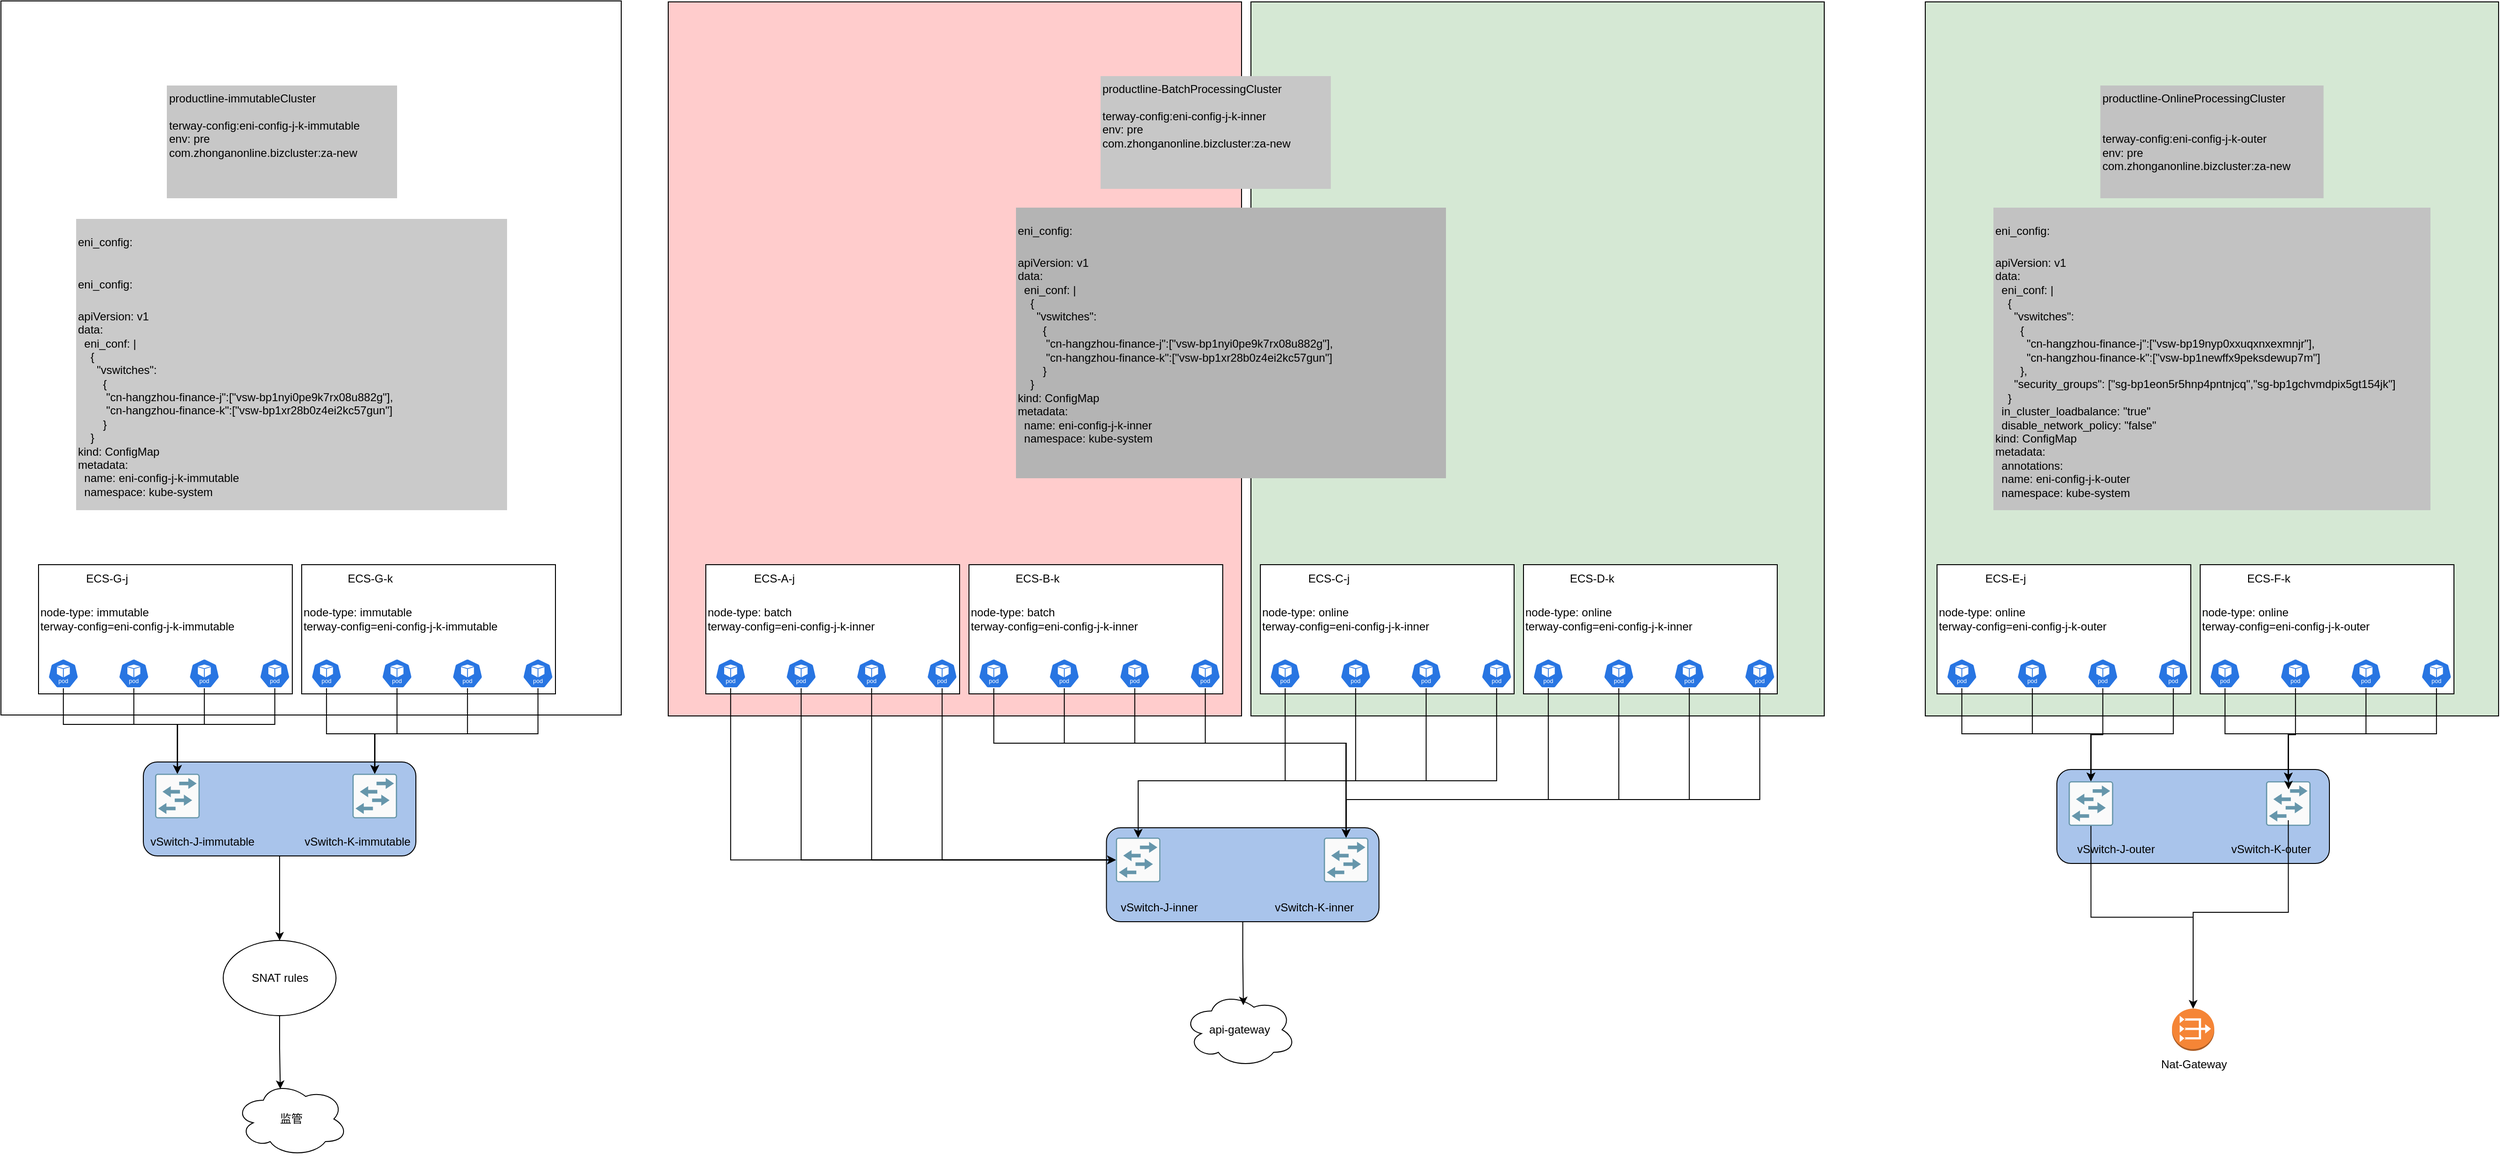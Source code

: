 <mxfile version="26.0.2">
  <diagram name="第 1 页" id="kJxC6Npdhp8nCNM10vmH">
    <mxGraphModel dx="4074" dy="2542" grid="1" gridSize="10" guides="1" tooltips="1" connect="1" arrows="1" fold="1" page="1" pageScale="1" pageWidth="827" pageHeight="1169" math="0" shadow="0">
      <root>
        <mxCell id="0" />
        <mxCell id="1" parent="0" />
        <mxCell id="-Lj7xmVzGtkv0svPta-1-134" value="" style="rounded=0;whiteSpace=wrap;html=1;" vertex="1" parent="1">
          <mxGeometry x="-780" y="-470" width="660" height="760" as="geometry" />
        </mxCell>
        <mxCell id="-Lj7xmVzGtkv0svPta-1-99" value="" style="rounded=0;whiteSpace=wrap;html=1;fillColor=#D5E8D4;" vertex="1" parent="1">
          <mxGeometry x="1267.5" y="-469" width="610" height="760" as="geometry" />
        </mxCell>
        <mxCell id="-Lj7xmVzGtkv0svPta-1-98" value="" style="rounded=0;whiteSpace=wrap;html=1;fillColor=#D5E8D4;" vertex="1" parent="1">
          <mxGeometry x="550" y="-469" width="610" height="760" as="geometry" />
        </mxCell>
        <mxCell id="-Lj7xmVzGtkv0svPta-1-97" value="" style="rounded=0;whiteSpace=wrap;html=1;fillColor=#FFCCCC;" vertex="1" parent="1">
          <mxGeometry x="-70" y="-469" width="610" height="760" as="geometry" />
        </mxCell>
        <mxCell id="A1YGVAfJYUu_LtT2yqfL-10" value="&lt;h1 style=&quot;margin-top: 0px;&quot;&gt;&lt;span style=&quot;font-size: 12px; font-weight: 400;&quot;&gt;eni_config:&lt;/span&gt;&lt;/h1&gt;&lt;div&gt;&lt;h1 style=&quot;margin-top: 0px;&quot;&gt;&lt;span style=&quot;font-size: 12px; font-weight: 400;&quot;&gt;eni_config:&lt;/span&gt;&lt;/h1&gt;&lt;div&gt;&lt;div&gt;apiVersion: v1&lt;/div&gt;&lt;div&gt;data:&lt;/div&gt;&lt;div&gt;&amp;nbsp; eni_conf: |&lt;/div&gt;&lt;div&gt;&amp;nbsp; &amp;nbsp; {&lt;/div&gt;&lt;div&gt;&amp;nbsp; &amp;nbsp; &amp;nbsp; &quot;vswitches&quot;:&lt;/div&gt;&lt;div&gt;&amp;nbsp; &amp;nbsp; &amp;nbsp; &amp;nbsp; {&lt;/div&gt;&lt;div&gt;&amp;nbsp; &amp;nbsp; &amp;nbsp; &amp;nbsp; &amp;nbsp;&quot;cn-hangzhou-finance-j&quot;:[&quot;vsw-bp1nyi0pe9k7rx08u882g&quot;],&lt;/div&gt;&lt;div&gt;&amp;nbsp; &amp;nbsp; &amp;nbsp; &amp;nbsp; &amp;nbsp;&quot;cn-hangzhou-finance-k&quot;:[&quot;vsw-bp1xr28b0z4ei2kc57gun&quot;]&lt;/div&gt;&lt;div&gt;&amp;nbsp; &amp;nbsp; &amp;nbsp; &amp;nbsp; }&lt;/div&gt;&lt;div&gt;&amp;nbsp; &amp;nbsp; }&lt;/div&gt;&lt;div&gt;kind: ConfigMap&lt;/div&gt;&lt;div&gt;metadata:&lt;/div&gt;&lt;div&gt;&amp;nbsp; name: eni-config-j-k-&lt;span style=&quot;text-align: center; background-color: transparent; color: light-dark(rgb(0, 0, 0), rgb(255, 255, 255));&quot;&gt;immutable&lt;/span&gt;&lt;/div&gt;&lt;div&gt;&amp;nbsp; namespace: kube-system&lt;/div&gt;&lt;/div&gt;&lt;div&gt;&lt;br&gt;&lt;/div&gt;&lt;/div&gt;" style="text;html=1;whiteSpace=wrap;overflow=hidden;rounded=0;fillColor=#CACACA;" parent="1" vertex="1">
          <mxGeometry x="-700" y="-238" width="458.5" height="310" as="geometry" />
        </mxCell>
        <mxCell id="A1YGVAfJYUu_LtT2yqfL-11" value="&lt;h1 style=&quot;margin-top: 0px;&quot;&gt;&lt;span style=&quot;font-size: 12px; font-weight: 400;&quot;&gt;eni_config:&lt;/span&gt;&lt;/h1&gt;&lt;div&gt;&lt;div&gt;apiVersion: v1&lt;/div&gt;&lt;div&gt;data:&lt;/div&gt;&lt;div&gt;&amp;nbsp; eni_conf: |&lt;/div&gt;&lt;div&gt;&amp;nbsp; &amp;nbsp; {&lt;/div&gt;&lt;div&gt;&amp;nbsp; &amp;nbsp; &amp;nbsp; &quot;vswitches&quot;:&lt;/div&gt;&lt;div&gt;&amp;nbsp; &amp;nbsp; &amp;nbsp; &amp;nbsp; {&lt;/div&gt;&lt;div&gt;&amp;nbsp; &amp;nbsp; &amp;nbsp; &amp;nbsp; &amp;nbsp; &quot;cn-hangzhou-finance-j&quot;:[&quot;vsw-bp19nyp0xxuqxnxexmnjr&quot;],&lt;/div&gt;&lt;div&gt;&amp;nbsp; &amp;nbsp; &amp;nbsp; &amp;nbsp; &amp;nbsp; &quot;cn-hangzhou-finance-k&quot;:[&quot;vsw-bp1newffx9peksdewup7m&quot;]&lt;/div&gt;&lt;div&gt;&amp;nbsp; &amp;nbsp; &amp;nbsp; &amp;nbsp; },&lt;/div&gt;&lt;div&gt;&amp;nbsp; &amp;nbsp; &amp;nbsp; &quot;security_groups&quot;: [&quot;sg-bp1eon5r5hnp4pntnjcq&quot;,&quot;sg-bp1gchvmdpix5gt154jk&quot;]&lt;/div&gt;&lt;div&gt;&amp;nbsp; &amp;nbsp; }&lt;/div&gt;&lt;div&gt;&amp;nbsp; in_cluster_loadbalance: &quot;true&quot;&lt;/div&gt;&lt;div&gt;&amp;nbsp; disable_network_policy: &quot;false&quot;&lt;/div&gt;&lt;div&gt;kind: ConfigMap&lt;/div&gt;&lt;div&gt;metadata:&lt;/div&gt;&lt;div&gt;&amp;nbsp; annotations:&lt;/div&gt;&lt;div&gt;&amp;nbsp; name: eni-config-j-k-outer&lt;/div&gt;&lt;div&gt;&amp;nbsp; namespace: kube-system&lt;/div&gt;&lt;/div&gt;&lt;div&gt;&lt;br&gt;&lt;/div&gt;" style="text;html=1;whiteSpace=wrap;overflow=hidden;rounded=0;fillColor=#C2C2C2;" parent="1" vertex="1">
          <mxGeometry x="1340" y="-250" width="465" height="322" as="geometry" />
        </mxCell>
        <mxCell id="A1YGVAfJYUu_LtT2yqfL-12" value="Nat-Gateway&lt;div&gt;&lt;br&gt;&lt;/div&gt;" style="outlineConnect=0;dashed=0;verticalLabelPosition=bottom;verticalAlign=top;align=center;html=1;shape=mxgraph.aws3.vpc_nat_gateway;fillColor=#F58536;gradientColor=none;" parent="1" vertex="1">
          <mxGeometry x="1530" y="602.5" width="45" height="45" as="geometry" />
        </mxCell>
        <mxCell id="A1YGVAfJYUu_LtT2yqfL-58" value="监管" style="ellipse;shape=cloud;whiteSpace=wrap;html=1;" parent="1" vertex="1">
          <mxGeometry x="-530.75" y="680" width="120" height="80" as="geometry" />
        </mxCell>
        <mxCell id="A1YGVAfJYUu_LtT2yqfL-77" value="&lt;h1 style=&quot;margin-top: 0px;&quot;&gt;&lt;span style=&quot;font-size: 12px; font-weight: 400;&quot;&gt;eni_config:&lt;/span&gt;&lt;/h1&gt;&lt;div&gt;&lt;div&gt;apiVersion: v1&lt;/div&gt;&lt;div&gt;data:&lt;/div&gt;&lt;div&gt;&amp;nbsp; eni_conf: |&lt;/div&gt;&lt;div&gt;&amp;nbsp; &amp;nbsp; {&lt;/div&gt;&lt;div&gt;&amp;nbsp; &amp;nbsp; &amp;nbsp; &quot;vswitches&quot;:&lt;/div&gt;&lt;div&gt;&amp;nbsp; &amp;nbsp; &amp;nbsp; &amp;nbsp; {&lt;/div&gt;&lt;div&gt;&amp;nbsp; &amp;nbsp; &amp;nbsp; &amp;nbsp; &amp;nbsp;&quot;cn-hangzhou-finance-j&quot;:[&quot;vsw-bp1nyi0pe9k7rx08u882g&quot;],&lt;/div&gt;&lt;div&gt;&amp;nbsp; &amp;nbsp; &amp;nbsp; &amp;nbsp; &amp;nbsp;&quot;cn-hangzhou-finance-k&quot;:[&quot;vsw-bp1xr28b0z4ei2kc57gun&quot;]&lt;/div&gt;&lt;div&gt;&amp;nbsp; &amp;nbsp; &amp;nbsp; &amp;nbsp; }&lt;/div&gt;&lt;div&gt;&amp;nbsp; &amp;nbsp; }&lt;/div&gt;&lt;div&gt;kind: ConfigMap&lt;/div&gt;&lt;div&gt;metadata:&lt;/div&gt;&lt;div&gt;&amp;nbsp; name: eni-config-j-k-inner&lt;/div&gt;&lt;div&gt;&amp;nbsp; namespace: kube-system&lt;/div&gt;&lt;/div&gt;&lt;div&gt;&lt;br&gt;&lt;/div&gt;" style="text;html=1;whiteSpace=wrap;overflow=hidden;rounded=0;shadow=0;fillColor=#B4B4B4;" parent="1" vertex="1">
          <mxGeometry x="300" y="-250" width="457.5" height="288" as="geometry" />
        </mxCell>
        <mxCell id="A1YGVAfJYUu_LtT2yqfL-107" value="productline-BatchProcessingCluster&lt;div&gt;&lt;br&gt;&lt;/div&gt;&lt;div&gt;terway-config:eni-config-j-k-inner&lt;/div&gt;&lt;div&gt;env: pre&lt;/div&gt;&lt;div&gt;com.zhonganonline.bizcluster:za-new&lt;/div&gt;" style="text;html=1;whiteSpace=wrap;overflow=hidden;rounded=0;fillColor=#C7C7C7;" parent="1" vertex="1">
          <mxGeometry x="390" y="-390" width="245" height="120" as="geometry" />
        </mxCell>
        <mxCell id="A1YGVAfJYUu_LtT2yqfL-108" value="productline-OnlineProcessingCluster&lt;div&gt;&lt;br&gt;&lt;/div&gt;&lt;div&gt;&lt;br&gt;&lt;/div&gt;&lt;div&gt;&lt;div&gt;terway-config:eni-config-j-k-outer&lt;/div&gt;&lt;div&gt;env: pre&lt;/div&gt;&lt;div&gt;com.zhonganonline.bizcluster:za-new&lt;/div&gt;&lt;/div&gt;" style="text;html=1;whiteSpace=wrap;overflow=hidden;rounded=0;fillColor=#C2C2C2;" parent="1" vertex="1">
          <mxGeometry x="1453.75" y="-380" width="237.5" height="120" as="geometry" />
        </mxCell>
        <mxCell id="-Lj7xmVzGtkv0svPta-1-4" value="" style="group" vertex="1" connectable="0" parent="1">
          <mxGeometry x="-30" y="130" width="270" height="137.5" as="geometry" />
        </mxCell>
        <mxCell id="A1YGVAfJYUu_LtT2yqfL-1" value="" style="rounded=0;whiteSpace=wrap;html=1;" parent="-Lj7xmVzGtkv0svPta-1-4" vertex="1">
          <mxGeometry width="270" height="137.5" as="geometry" />
        </mxCell>
        <mxCell id="A1YGVAfJYUu_LtT2yqfL-13" value="" style="aspect=fixed;sketch=0;html=1;dashed=0;whitespace=wrap;verticalLabelPosition=bottom;verticalAlign=top;fillColor=#2875E2;strokeColor=#ffffff;points=[[0.005,0.63,0],[0.1,0.2,0],[0.9,0.2,0],[0.5,0,0],[0.995,0.63,0],[0.72,0.99,0],[0.5,1,0],[0.28,0.99,0]];shape=mxgraph.kubernetes.icon2;kubernetesLabel=1;prIcon=pod" parent="-Lj7xmVzGtkv0svPta-1-4" vertex="1">
          <mxGeometry x="10" y="100" width="32.81" height="31.5" as="geometry" />
        </mxCell>
        <mxCell id="A1YGVAfJYUu_LtT2yqfL-14" value="" style="aspect=fixed;sketch=0;html=1;dashed=0;whitespace=wrap;verticalLabelPosition=bottom;verticalAlign=top;fillColor=#2875E2;strokeColor=#ffffff;points=[[0.005,0.63,0],[0.1,0.2,0],[0.9,0.2,0],[0.5,0,0],[0.995,0.63,0],[0.72,0.99,0],[0.5,1,0],[0.28,0.99,0]];shape=mxgraph.kubernetes.icon2;kubernetesLabel=1;prIcon=pod" parent="-Lj7xmVzGtkv0svPta-1-4" vertex="1">
          <mxGeometry x="85" y="100" width="32.81" height="31.5" as="geometry" />
        </mxCell>
        <mxCell id="A1YGVAfJYUu_LtT2yqfL-15" value="" style="aspect=fixed;sketch=0;html=1;dashed=0;whitespace=wrap;verticalLabelPosition=bottom;verticalAlign=top;fillColor=#2875E2;strokeColor=#ffffff;points=[[0.005,0.63,0],[0.1,0.2,0],[0.9,0.2,0],[0.5,0,0],[0.995,0.63,0],[0.72,0.99,0],[0.5,1,0],[0.28,0.99,0]];shape=mxgraph.kubernetes.icon2;kubernetesLabel=1;prIcon=pod" parent="-Lj7xmVzGtkv0svPta-1-4" vertex="1">
          <mxGeometry x="235" y="100" width="32.81" height="31.5" as="geometry" />
        </mxCell>
        <mxCell id="A1YGVAfJYUu_LtT2yqfL-16" value="" style="aspect=fixed;sketch=0;html=1;dashed=0;whitespace=wrap;verticalLabelPosition=bottom;verticalAlign=top;fillColor=#2875E2;strokeColor=#ffffff;points=[[0.005,0.63,0],[0.1,0.2,0],[0.9,0.2,0],[0.5,0,0],[0.995,0.63,0],[0.72,0.99,0],[0.5,1,0],[0.28,0.99,0]];shape=mxgraph.kubernetes.icon2;kubernetesLabel=1;prIcon=pod" parent="-Lj7xmVzGtkv0svPta-1-4" vertex="1">
          <mxGeometry x="160" y="100" width="32.81" height="31.5" as="geometry" />
        </mxCell>
        <mxCell id="A1YGVAfJYUu_LtT2yqfL-38" value="ECS-A-j" style="text;html=1;align=center;verticalAlign=middle;whiteSpace=wrap;rounded=0;" parent="-Lj7xmVzGtkv0svPta-1-4" vertex="1">
          <mxGeometry x="42.5" width="60" height="30" as="geometry" />
        </mxCell>
        <mxCell id="A1YGVAfJYUu_LtT2yqfL-114" value="node-type: batch&lt;div&gt;terway-config=eni-config-j-k-inner&lt;/div&gt;" style="text;html=1;align=left;verticalAlign=middle;whiteSpace=wrap;rounded=0;" parent="-Lj7xmVzGtkv0svPta-1-4" vertex="1">
          <mxGeometry y="37.5" width="220" height="41.25" as="geometry" />
        </mxCell>
        <mxCell id="-Lj7xmVzGtkv0svPta-1-7" value="" style="group" vertex="1" connectable="0" parent="1">
          <mxGeometry x="250" y="130" width="270" height="137.5" as="geometry" />
        </mxCell>
        <mxCell id="-Lj7xmVzGtkv0svPta-1-8" value="" style="rounded=0;whiteSpace=wrap;html=1;" vertex="1" parent="-Lj7xmVzGtkv0svPta-1-7">
          <mxGeometry width="270" height="137.5" as="geometry" />
        </mxCell>
        <mxCell id="-Lj7xmVzGtkv0svPta-1-128" style="edgeStyle=orthogonalEdgeStyle;rounded=0;orthogonalLoop=1;jettySize=auto;html=1;" edge="1" parent="-Lj7xmVzGtkv0svPta-1-7" source="-Lj7xmVzGtkv0svPta-1-9">
          <mxGeometry relative="1" as="geometry">
            <mxPoint x="400" y="290" as="targetPoint" />
            <Array as="points">
              <mxPoint x="26" y="190" />
              <mxPoint x="401" y="190" />
              <mxPoint x="401" y="290" />
            </Array>
          </mxGeometry>
        </mxCell>
        <mxCell id="-Lj7xmVzGtkv0svPta-1-9" value="" style="aspect=fixed;sketch=0;html=1;dashed=0;whitespace=wrap;verticalLabelPosition=bottom;verticalAlign=top;fillColor=#2875E2;strokeColor=#ffffff;points=[[0.005,0.63,0],[0.1,0.2,0],[0.9,0.2,0],[0.5,0,0],[0.995,0.63,0],[0.72,0.99,0],[0.5,1,0],[0.28,0.99,0]];shape=mxgraph.kubernetes.icon2;kubernetesLabel=1;prIcon=pod" vertex="1" parent="-Lj7xmVzGtkv0svPta-1-7">
          <mxGeometry x="10" y="100" width="32.81" height="31.5" as="geometry" />
        </mxCell>
        <mxCell id="-Lj7xmVzGtkv0svPta-1-127" style="edgeStyle=orthogonalEdgeStyle;rounded=0;orthogonalLoop=1;jettySize=auto;html=1;" edge="1" parent="-Lj7xmVzGtkv0svPta-1-7" source="-Lj7xmVzGtkv0svPta-1-10">
          <mxGeometry relative="1" as="geometry">
            <mxPoint x="400" y="290" as="targetPoint" />
            <Array as="points">
              <mxPoint x="101" y="190" />
              <mxPoint x="401" y="190" />
              <mxPoint x="401" y="290" />
            </Array>
          </mxGeometry>
        </mxCell>
        <mxCell id="-Lj7xmVzGtkv0svPta-1-10" value="" style="aspect=fixed;sketch=0;html=1;dashed=0;whitespace=wrap;verticalLabelPosition=bottom;verticalAlign=top;fillColor=#2875E2;strokeColor=#ffffff;points=[[0.005,0.63,0],[0.1,0.2,0],[0.9,0.2,0],[0.5,0,0],[0.995,0.63,0],[0.72,0.99,0],[0.5,1,0],[0.28,0.99,0]];shape=mxgraph.kubernetes.icon2;kubernetesLabel=1;prIcon=pod" vertex="1" parent="-Lj7xmVzGtkv0svPta-1-7">
          <mxGeometry x="85" y="100" width="32.81" height="31.5" as="geometry" />
        </mxCell>
        <mxCell id="-Lj7xmVzGtkv0svPta-1-11" value="" style="aspect=fixed;sketch=0;html=1;dashed=0;whitespace=wrap;verticalLabelPosition=bottom;verticalAlign=top;fillColor=#2875E2;strokeColor=#ffffff;points=[[0.005,0.63,0],[0.1,0.2,0],[0.9,0.2,0],[0.5,0,0],[0.995,0.63,0],[0.72,0.99,0],[0.5,1,0],[0.28,0.99,0]];shape=mxgraph.kubernetes.icon2;kubernetesLabel=1;prIcon=pod" vertex="1" parent="-Lj7xmVzGtkv0svPta-1-7">
          <mxGeometry x="235" y="100" width="32.81" height="31.5" as="geometry" />
        </mxCell>
        <mxCell id="-Lj7xmVzGtkv0svPta-1-12" value="" style="aspect=fixed;sketch=0;html=1;dashed=0;whitespace=wrap;verticalLabelPosition=bottom;verticalAlign=top;fillColor=#2875E2;strokeColor=#ffffff;points=[[0.005,0.63,0],[0.1,0.2,0],[0.9,0.2,0],[0.5,0,0],[0.995,0.63,0],[0.72,0.99,0],[0.5,1,0],[0.28,0.99,0]];shape=mxgraph.kubernetes.icon2;kubernetesLabel=1;prIcon=pod" vertex="1" parent="-Lj7xmVzGtkv0svPta-1-7">
          <mxGeometry x="160" y="100" width="32.81" height="31.5" as="geometry" />
        </mxCell>
        <mxCell id="-Lj7xmVzGtkv0svPta-1-13" value="ECS-B-k" style="text;html=1;align=center;verticalAlign=middle;whiteSpace=wrap;rounded=0;" vertex="1" parent="-Lj7xmVzGtkv0svPta-1-7">
          <mxGeometry x="42.5" width="60" height="30" as="geometry" />
        </mxCell>
        <mxCell id="-Lj7xmVzGtkv0svPta-1-14" value="node-type: batch&lt;div&gt;terway-config=eni-config-j-k-inner&lt;/div&gt;" style="text;html=1;align=left;verticalAlign=middle;whiteSpace=wrap;rounded=0;" vertex="1" parent="-Lj7xmVzGtkv0svPta-1-7">
          <mxGeometry y="37.5" width="220" height="41.25" as="geometry" />
        </mxCell>
        <mxCell id="-Lj7xmVzGtkv0svPta-1-16" value="" style="group" vertex="1" connectable="0" parent="1">
          <mxGeometry x="560" y="130" width="270" height="137.5" as="geometry" />
        </mxCell>
        <mxCell id="-Lj7xmVzGtkv0svPta-1-17" value="" style="rounded=0;whiteSpace=wrap;html=1;" vertex="1" parent="-Lj7xmVzGtkv0svPta-1-16">
          <mxGeometry width="270" height="137.5" as="geometry" />
        </mxCell>
        <mxCell id="-Lj7xmVzGtkv0svPta-1-18" value="" style="aspect=fixed;sketch=0;html=1;dashed=0;whitespace=wrap;verticalLabelPosition=bottom;verticalAlign=top;fillColor=#2875E2;strokeColor=#ffffff;points=[[0.005,0.63,0],[0.1,0.2,0],[0.9,0.2,0],[0.5,0,0],[0.995,0.63,0],[0.72,0.99,0],[0.5,1,0],[0.28,0.99,0]];shape=mxgraph.kubernetes.icon2;kubernetesLabel=1;prIcon=pod" vertex="1" parent="-Lj7xmVzGtkv0svPta-1-16">
          <mxGeometry x="10" y="100" width="32.81" height="31.5" as="geometry" />
        </mxCell>
        <mxCell id="-Lj7xmVzGtkv0svPta-1-19" value="" style="aspect=fixed;sketch=0;html=1;dashed=0;whitespace=wrap;verticalLabelPosition=bottom;verticalAlign=top;fillColor=#2875E2;strokeColor=#ffffff;points=[[0.005,0.63,0],[0.1,0.2,0],[0.9,0.2,0],[0.5,0,0],[0.995,0.63,0],[0.72,0.99,0],[0.5,1,0],[0.28,0.99,0]];shape=mxgraph.kubernetes.icon2;kubernetesLabel=1;prIcon=pod" vertex="1" parent="-Lj7xmVzGtkv0svPta-1-16">
          <mxGeometry x="85" y="100" width="32.81" height="31.5" as="geometry" />
        </mxCell>
        <mxCell id="-Lj7xmVzGtkv0svPta-1-119" style="edgeStyle=orthogonalEdgeStyle;rounded=0;orthogonalLoop=1;jettySize=auto;html=1;" edge="1" parent="-Lj7xmVzGtkv0svPta-1-16" source="-Lj7xmVzGtkv0svPta-1-20">
          <mxGeometry relative="1" as="geometry">
            <mxPoint x="-130" y="290" as="targetPoint" />
            <Array as="points">
              <mxPoint x="251" y="230" />
              <mxPoint x="-130" y="230" />
            </Array>
          </mxGeometry>
        </mxCell>
        <mxCell id="-Lj7xmVzGtkv0svPta-1-20" value="" style="aspect=fixed;sketch=0;html=1;dashed=0;whitespace=wrap;verticalLabelPosition=bottom;verticalAlign=top;fillColor=#2875E2;strokeColor=#ffffff;points=[[0.005,0.63,0],[0.1,0.2,0],[0.9,0.2,0],[0.5,0,0],[0.995,0.63,0],[0.72,0.99,0],[0.5,1,0],[0.28,0.99,0]];shape=mxgraph.kubernetes.icon2;kubernetesLabel=1;prIcon=pod" vertex="1" parent="-Lj7xmVzGtkv0svPta-1-16">
          <mxGeometry x="235" y="100" width="32.81" height="31.5" as="geometry" />
        </mxCell>
        <mxCell id="-Lj7xmVzGtkv0svPta-1-21" value="" style="aspect=fixed;sketch=0;html=1;dashed=0;whitespace=wrap;verticalLabelPosition=bottom;verticalAlign=top;fillColor=#2875E2;strokeColor=#ffffff;points=[[0.005,0.63,0],[0.1,0.2,0],[0.9,0.2,0],[0.5,0,0],[0.995,0.63,0],[0.72,0.99,0],[0.5,1,0],[0.28,0.99,0]];shape=mxgraph.kubernetes.icon2;kubernetesLabel=1;prIcon=pod" vertex="1" parent="-Lj7xmVzGtkv0svPta-1-16">
          <mxGeometry x="160" y="100" width="32.81" height="31.5" as="geometry" />
        </mxCell>
        <mxCell id="-Lj7xmVzGtkv0svPta-1-22" value="ECS-C-j" style="text;html=1;align=center;verticalAlign=middle;whiteSpace=wrap;rounded=0;" vertex="1" parent="-Lj7xmVzGtkv0svPta-1-16">
          <mxGeometry x="42.5" width="60" height="30" as="geometry" />
        </mxCell>
        <mxCell id="-Lj7xmVzGtkv0svPta-1-23" value="node-type: online&lt;div&gt;terway-config=eni-config-j-k-inner&lt;/div&gt;" style="text;html=1;align=left;verticalAlign=middle;whiteSpace=wrap;rounded=0;" vertex="1" parent="-Lj7xmVzGtkv0svPta-1-16">
          <mxGeometry y="37.5" width="220" height="41.25" as="geometry" />
        </mxCell>
        <mxCell id="-Lj7xmVzGtkv0svPta-1-24" value="SNAT rules" style="ellipse;whiteSpace=wrap;html=1;" vertex="1" parent="1">
          <mxGeometry x="-543.5" y="530" width="120" height="80" as="geometry" />
        </mxCell>
        <mxCell id="-Lj7xmVzGtkv0svPta-1-25" value="" style="group" vertex="1" connectable="0" parent="1">
          <mxGeometry x="840" y="130" width="270" height="137.5" as="geometry" />
        </mxCell>
        <mxCell id="-Lj7xmVzGtkv0svPta-1-26" value="" style="rounded=0;whiteSpace=wrap;html=1;" vertex="1" parent="-Lj7xmVzGtkv0svPta-1-25">
          <mxGeometry width="270" height="137.5" as="geometry" />
        </mxCell>
        <mxCell id="-Lj7xmVzGtkv0svPta-1-27" value="" style="aspect=fixed;sketch=0;html=1;dashed=0;whitespace=wrap;verticalLabelPosition=bottom;verticalAlign=top;fillColor=#2875E2;strokeColor=#ffffff;points=[[0.005,0.63,0],[0.1,0.2,0],[0.9,0.2,0],[0.5,0,0],[0.995,0.63,0],[0.72,0.99,0],[0.5,1,0],[0.28,0.99,0]];shape=mxgraph.kubernetes.icon2;kubernetesLabel=1;prIcon=pod" vertex="1" parent="-Lj7xmVzGtkv0svPta-1-25">
          <mxGeometry x="10" y="100" width="32.81" height="31.5" as="geometry" />
        </mxCell>
        <mxCell id="-Lj7xmVzGtkv0svPta-1-28" value="" style="aspect=fixed;sketch=0;html=1;dashed=0;whitespace=wrap;verticalLabelPosition=bottom;verticalAlign=top;fillColor=#2875E2;strokeColor=#ffffff;points=[[0.005,0.63,0],[0.1,0.2,0],[0.9,0.2,0],[0.5,0,0],[0.995,0.63,0],[0.72,0.99,0],[0.5,1,0],[0.28,0.99,0]];shape=mxgraph.kubernetes.icon2;kubernetesLabel=1;prIcon=pod" vertex="1" parent="-Lj7xmVzGtkv0svPta-1-25">
          <mxGeometry x="85" y="100" width="32.81" height="31.5" as="geometry" />
        </mxCell>
        <mxCell id="-Lj7xmVzGtkv0svPta-1-29" value="" style="aspect=fixed;sketch=0;html=1;dashed=0;whitespace=wrap;verticalLabelPosition=bottom;verticalAlign=top;fillColor=#2875E2;strokeColor=#ffffff;points=[[0.005,0.63,0],[0.1,0.2,0],[0.9,0.2,0],[0.5,0,0],[0.995,0.63,0],[0.72,0.99,0],[0.5,1,0],[0.28,0.99,0]];shape=mxgraph.kubernetes.icon2;kubernetesLabel=1;prIcon=pod" vertex="1" parent="-Lj7xmVzGtkv0svPta-1-25">
          <mxGeometry x="235" y="100" width="32.81" height="31.5" as="geometry" />
        </mxCell>
        <mxCell id="-Lj7xmVzGtkv0svPta-1-30" value="" style="aspect=fixed;sketch=0;html=1;dashed=0;whitespace=wrap;verticalLabelPosition=bottom;verticalAlign=top;fillColor=#2875E2;strokeColor=#ffffff;points=[[0.005,0.63,0],[0.1,0.2,0],[0.9,0.2,0],[0.5,0,0],[0.995,0.63,0],[0.72,0.99,0],[0.5,1,0],[0.28,0.99,0]];shape=mxgraph.kubernetes.icon2;kubernetesLabel=1;prIcon=pod" vertex="1" parent="-Lj7xmVzGtkv0svPta-1-25">
          <mxGeometry x="160" y="100" width="32.81" height="31.5" as="geometry" />
        </mxCell>
        <mxCell id="-Lj7xmVzGtkv0svPta-1-31" value="ECS-D-k" style="text;html=1;align=center;verticalAlign=middle;whiteSpace=wrap;rounded=0;" vertex="1" parent="-Lj7xmVzGtkv0svPta-1-25">
          <mxGeometry x="42.5" width="60" height="30" as="geometry" />
        </mxCell>
        <mxCell id="-Lj7xmVzGtkv0svPta-1-32" value="node-type: online&lt;div&gt;terway-config=eni-config-j-k-inner&lt;/div&gt;" style="text;html=1;align=left;verticalAlign=middle;whiteSpace=wrap;rounded=0;" vertex="1" parent="-Lj7xmVzGtkv0svPta-1-25">
          <mxGeometry y="37.5" width="220" height="41.25" as="geometry" />
        </mxCell>
        <mxCell id="-Lj7xmVzGtkv0svPta-1-33" value="" style="group" vertex="1" connectable="0" parent="1">
          <mxGeometry x="-740" y="130" width="270" height="137.5" as="geometry" />
        </mxCell>
        <mxCell id="-Lj7xmVzGtkv0svPta-1-34" value="" style="rounded=0;whiteSpace=wrap;html=1;" vertex="1" parent="-Lj7xmVzGtkv0svPta-1-33">
          <mxGeometry width="270" height="137.5" as="geometry" />
        </mxCell>
        <mxCell id="-Lj7xmVzGtkv0svPta-1-35" value="" style="aspect=fixed;sketch=0;html=1;dashed=0;whitespace=wrap;verticalLabelPosition=bottom;verticalAlign=top;fillColor=#2875E2;strokeColor=#ffffff;points=[[0.005,0.63,0],[0.1,0.2,0],[0.9,0.2,0],[0.5,0,0],[0.995,0.63,0],[0.72,0.99,0],[0.5,1,0],[0.28,0.99,0]];shape=mxgraph.kubernetes.icon2;kubernetesLabel=1;prIcon=pod" vertex="1" parent="-Lj7xmVzGtkv0svPta-1-33">
          <mxGeometry x="10" y="100" width="32.81" height="31.5" as="geometry" />
        </mxCell>
        <mxCell id="-Lj7xmVzGtkv0svPta-1-36" value="" style="aspect=fixed;sketch=0;html=1;dashed=0;whitespace=wrap;verticalLabelPosition=bottom;verticalAlign=top;fillColor=#2875E2;strokeColor=#ffffff;points=[[0.005,0.63,0],[0.1,0.2,0],[0.9,0.2,0],[0.5,0,0],[0.995,0.63,0],[0.72,0.99,0],[0.5,1,0],[0.28,0.99,0]];shape=mxgraph.kubernetes.icon2;kubernetesLabel=1;prIcon=pod" vertex="1" parent="-Lj7xmVzGtkv0svPta-1-33">
          <mxGeometry x="85" y="100" width="32.81" height="31.5" as="geometry" />
        </mxCell>
        <mxCell id="-Lj7xmVzGtkv0svPta-1-37" value="" style="aspect=fixed;sketch=0;html=1;dashed=0;whitespace=wrap;verticalLabelPosition=bottom;verticalAlign=top;fillColor=#2875E2;strokeColor=#ffffff;points=[[0.005,0.63,0],[0.1,0.2,0],[0.9,0.2,0],[0.5,0,0],[0.995,0.63,0],[0.72,0.99,0],[0.5,1,0],[0.28,0.99,0]];shape=mxgraph.kubernetes.icon2;kubernetesLabel=1;prIcon=pod" vertex="1" parent="-Lj7xmVzGtkv0svPta-1-33">
          <mxGeometry x="235" y="100" width="32.81" height="31.5" as="geometry" />
        </mxCell>
        <mxCell id="-Lj7xmVzGtkv0svPta-1-38" value="" style="aspect=fixed;sketch=0;html=1;dashed=0;whitespace=wrap;verticalLabelPosition=bottom;verticalAlign=top;fillColor=#2875E2;strokeColor=#ffffff;points=[[0.005,0.63,0],[0.1,0.2,0],[0.9,0.2,0],[0.5,0,0],[0.995,0.63,0],[0.72,0.99,0],[0.5,1,0],[0.28,0.99,0]];shape=mxgraph.kubernetes.icon2;kubernetesLabel=1;prIcon=pod" vertex="1" parent="-Lj7xmVzGtkv0svPta-1-33">
          <mxGeometry x="160" y="100" width="32.81" height="31.5" as="geometry" />
        </mxCell>
        <mxCell id="-Lj7xmVzGtkv0svPta-1-39" value="ECS-G-j" style="text;html=1;align=center;verticalAlign=middle;whiteSpace=wrap;rounded=0;" vertex="1" parent="-Lj7xmVzGtkv0svPta-1-33">
          <mxGeometry x="42.5" width="60" height="30" as="geometry" />
        </mxCell>
        <mxCell id="-Lj7xmVzGtkv0svPta-1-40" value="node-type:&amp;nbsp;&lt;span style=&quot;text-align: center;&quot;&gt;immutable&lt;/span&gt;&lt;div&gt;terway-config=eni-config-j-k-&lt;span style=&quot;text-align: center; background-color: transparent; color: light-dark(rgb(0, 0, 0), rgb(255, 255, 255));&quot;&gt;immutable&lt;/span&gt;&lt;/div&gt;" style="text;html=1;align=left;verticalAlign=middle;whiteSpace=wrap;rounded=0;" vertex="1" parent="-Lj7xmVzGtkv0svPta-1-33">
          <mxGeometry y="37.5" width="220" height="41.25" as="geometry" />
        </mxCell>
        <mxCell id="-Lj7xmVzGtkv0svPta-1-41" value="" style="group" vertex="1" connectable="0" parent="1">
          <mxGeometry x="-460" y="130" width="270" height="137.5" as="geometry" />
        </mxCell>
        <mxCell id="-Lj7xmVzGtkv0svPta-1-42" value="" style="rounded=0;whiteSpace=wrap;html=1;" vertex="1" parent="-Lj7xmVzGtkv0svPta-1-41">
          <mxGeometry width="270" height="137.5" as="geometry" />
        </mxCell>
        <mxCell id="-Lj7xmVzGtkv0svPta-1-43" value="" style="aspect=fixed;sketch=0;html=1;dashed=0;whitespace=wrap;verticalLabelPosition=bottom;verticalAlign=top;fillColor=#2875E2;strokeColor=#ffffff;points=[[0.005,0.63,0],[0.1,0.2,0],[0.9,0.2,0],[0.5,0,0],[0.995,0.63,0],[0.72,0.99,0],[0.5,1,0],[0.28,0.99,0]];shape=mxgraph.kubernetes.icon2;kubernetesLabel=1;prIcon=pod" vertex="1" parent="-Lj7xmVzGtkv0svPta-1-41">
          <mxGeometry x="10" y="100" width="32.81" height="31.5" as="geometry" />
        </mxCell>
        <mxCell id="-Lj7xmVzGtkv0svPta-1-44" value="" style="aspect=fixed;sketch=0;html=1;dashed=0;whitespace=wrap;verticalLabelPosition=bottom;verticalAlign=top;fillColor=#2875E2;strokeColor=#ffffff;points=[[0.005,0.63,0],[0.1,0.2,0],[0.9,0.2,0],[0.5,0,0],[0.995,0.63,0],[0.72,0.99,0],[0.5,1,0],[0.28,0.99,0]];shape=mxgraph.kubernetes.icon2;kubernetesLabel=1;prIcon=pod" vertex="1" parent="-Lj7xmVzGtkv0svPta-1-41">
          <mxGeometry x="85" y="100" width="32.81" height="31.5" as="geometry" />
        </mxCell>
        <mxCell id="-Lj7xmVzGtkv0svPta-1-45" value="" style="aspect=fixed;sketch=0;html=1;dashed=0;whitespace=wrap;verticalLabelPosition=bottom;verticalAlign=top;fillColor=#2875E2;strokeColor=#ffffff;points=[[0.005,0.63,0],[0.1,0.2,0],[0.9,0.2,0],[0.5,0,0],[0.995,0.63,0],[0.72,0.99,0],[0.5,1,0],[0.28,0.99,0]];shape=mxgraph.kubernetes.icon2;kubernetesLabel=1;prIcon=pod" vertex="1" parent="-Lj7xmVzGtkv0svPta-1-41">
          <mxGeometry x="235" y="100" width="32.81" height="31.5" as="geometry" />
        </mxCell>
        <mxCell id="-Lj7xmVzGtkv0svPta-1-46" value="" style="aspect=fixed;sketch=0;html=1;dashed=0;whitespace=wrap;verticalLabelPosition=bottom;verticalAlign=top;fillColor=#2875E2;strokeColor=#ffffff;points=[[0.005,0.63,0],[0.1,0.2,0],[0.9,0.2,0],[0.5,0,0],[0.995,0.63,0],[0.72,0.99,0],[0.5,1,0],[0.28,0.99,0]];shape=mxgraph.kubernetes.icon2;kubernetesLabel=1;prIcon=pod" vertex="1" parent="-Lj7xmVzGtkv0svPta-1-41">
          <mxGeometry x="160" y="100" width="32.81" height="31.5" as="geometry" />
        </mxCell>
        <mxCell id="-Lj7xmVzGtkv0svPta-1-47" value="ECS-G-k" style="text;html=1;align=center;verticalAlign=middle;whiteSpace=wrap;rounded=0;" vertex="1" parent="-Lj7xmVzGtkv0svPta-1-41">
          <mxGeometry x="42.5" width="60" height="30" as="geometry" />
        </mxCell>
        <mxCell id="-Lj7xmVzGtkv0svPta-1-48" value="node-type:&amp;nbsp;&lt;span style=&quot;text-align: center;&quot;&gt;immutable&lt;/span&gt;&lt;div&gt;terway-config=eni-config-j-k-&lt;span style=&quot;text-align: center; background-color: transparent; color: light-dark(rgb(0, 0, 0), rgb(255, 255, 255));&quot;&gt;immutable&lt;/span&gt;&lt;/div&gt;" style="text;html=1;align=left;verticalAlign=middle;whiteSpace=wrap;rounded=0;" vertex="1" parent="-Lj7xmVzGtkv0svPta-1-41">
          <mxGeometry y="37.5" width="220" height="41.25" as="geometry" />
        </mxCell>
        <mxCell id="-Lj7xmVzGtkv0svPta-1-74" value="" style="group" vertex="1" connectable="0" parent="1">
          <mxGeometry x="1280" y="130" width="270" height="137.5" as="geometry" />
        </mxCell>
        <mxCell id="-Lj7xmVzGtkv0svPta-1-75" value="" style="rounded=0;whiteSpace=wrap;html=1;" vertex="1" parent="-Lj7xmVzGtkv0svPta-1-74">
          <mxGeometry width="270" height="137.5" as="geometry" />
        </mxCell>
        <mxCell id="-Lj7xmVzGtkv0svPta-1-76" value="" style="aspect=fixed;sketch=0;html=1;dashed=0;whitespace=wrap;verticalLabelPosition=bottom;verticalAlign=top;fillColor=#2875E2;strokeColor=#ffffff;points=[[0.005,0.63,0],[0.1,0.2,0],[0.9,0.2,0],[0.5,0,0],[0.995,0.63,0],[0.72,0.99,0],[0.5,1,0],[0.28,0.99,0]];shape=mxgraph.kubernetes.icon2;kubernetesLabel=1;prIcon=pod" vertex="1" parent="-Lj7xmVzGtkv0svPta-1-74">
          <mxGeometry x="10" y="100" width="32.81" height="31.5" as="geometry" />
        </mxCell>
        <mxCell id="-Lj7xmVzGtkv0svPta-1-77" value="" style="aspect=fixed;sketch=0;html=1;dashed=0;whitespace=wrap;verticalLabelPosition=bottom;verticalAlign=top;fillColor=#2875E2;strokeColor=#ffffff;points=[[0.005,0.63,0],[0.1,0.2,0],[0.9,0.2,0],[0.5,0,0],[0.995,0.63,0],[0.72,0.99,0],[0.5,1,0],[0.28,0.99,0]];shape=mxgraph.kubernetes.icon2;kubernetesLabel=1;prIcon=pod" vertex="1" parent="-Lj7xmVzGtkv0svPta-1-74">
          <mxGeometry x="85" y="100" width="32.81" height="31.5" as="geometry" />
        </mxCell>
        <mxCell id="-Lj7xmVzGtkv0svPta-1-78" value="" style="aspect=fixed;sketch=0;html=1;dashed=0;whitespace=wrap;verticalLabelPosition=bottom;verticalAlign=top;fillColor=#2875E2;strokeColor=#ffffff;points=[[0.005,0.63,0],[0.1,0.2,0],[0.9,0.2,0],[0.5,0,0],[0.995,0.63,0],[0.72,0.99,0],[0.5,1,0],[0.28,0.99,0]];shape=mxgraph.kubernetes.icon2;kubernetesLabel=1;prIcon=pod" vertex="1" parent="-Lj7xmVzGtkv0svPta-1-74">
          <mxGeometry x="235" y="100" width="32.81" height="31.5" as="geometry" />
        </mxCell>
        <mxCell id="-Lj7xmVzGtkv0svPta-1-79" value="" style="aspect=fixed;sketch=0;html=1;dashed=0;whitespace=wrap;verticalLabelPosition=bottom;verticalAlign=top;fillColor=#2875E2;strokeColor=#ffffff;points=[[0.005,0.63,0],[0.1,0.2,0],[0.9,0.2,0],[0.5,0,0],[0.995,0.63,0],[0.72,0.99,0],[0.5,1,0],[0.28,0.99,0]];shape=mxgraph.kubernetes.icon2;kubernetesLabel=1;prIcon=pod" vertex="1" parent="-Lj7xmVzGtkv0svPta-1-74">
          <mxGeometry x="160" y="100" width="32.81" height="31.5" as="geometry" />
        </mxCell>
        <mxCell id="-Lj7xmVzGtkv0svPta-1-80" value="ECS-E-j" style="text;html=1;align=center;verticalAlign=middle;whiteSpace=wrap;rounded=0;" vertex="1" parent="-Lj7xmVzGtkv0svPta-1-74">
          <mxGeometry x="42.5" width="60" height="30" as="geometry" />
        </mxCell>
        <mxCell id="-Lj7xmVzGtkv0svPta-1-81" value="node-type: online&lt;div&gt;terway-config=eni-config-j-k-outer&lt;/div&gt;" style="text;html=1;align=left;verticalAlign=middle;whiteSpace=wrap;rounded=0;" vertex="1" parent="-Lj7xmVzGtkv0svPta-1-74">
          <mxGeometry y="37.5" width="220" height="41.25" as="geometry" />
        </mxCell>
        <mxCell id="-Lj7xmVzGtkv0svPta-1-82" value="" style="group" vertex="1" connectable="0" parent="1">
          <mxGeometry x="1560" y="130" width="270" height="137.5" as="geometry" />
        </mxCell>
        <mxCell id="-Lj7xmVzGtkv0svPta-1-83" value="" style="rounded=0;whiteSpace=wrap;html=1;" vertex="1" parent="-Lj7xmVzGtkv0svPta-1-82">
          <mxGeometry width="270" height="137.5" as="geometry" />
        </mxCell>
        <mxCell id="-Lj7xmVzGtkv0svPta-1-84" value="" style="aspect=fixed;sketch=0;html=1;dashed=0;whitespace=wrap;verticalLabelPosition=bottom;verticalAlign=top;fillColor=#2875E2;strokeColor=#ffffff;points=[[0.005,0.63,0],[0.1,0.2,0],[0.9,0.2,0],[0.5,0,0],[0.995,0.63,0],[0.72,0.99,0],[0.5,1,0],[0.28,0.99,0]];shape=mxgraph.kubernetes.icon2;kubernetesLabel=1;prIcon=pod" vertex="1" parent="-Lj7xmVzGtkv0svPta-1-82">
          <mxGeometry x="10" y="100" width="32.81" height="31.5" as="geometry" />
        </mxCell>
        <mxCell id="-Lj7xmVzGtkv0svPta-1-85" value="" style="aspect=fixed;sketch=0;html=1;dashed=0;whitespace=wrap;verticalLabelPosition=bottom;verticalAlign=top;fillColor=#2875E2;strokeColor=#ffffff;points=[[0.005,0.63,0],[0.1,0.2,0],[0.9,0.2,0],[0.5,0,0],[0.995,0.63,0],[0.72,0.99,0],[0.5,1,0],[0.28,0.99,0]];shape=mxgraph.kubernetes.icon2;kubernetesLabel=1;prIcon=pod" vertex="1" parent="-Lj7xmVzGtkv0svPta-1-82">
          <mxGeometry x="85" y="100" width="32.81" height="31.5" as="geometry" />
        </mxCell>
        <mxCell id="-Lj7xmVzGtkv0svPta-1-86" value="" style="aspect=fixed;sketch=0;html=1;dashed=0;whitespace=wrap;verticalLabelPosition=bottom;verticalAlign=top;fillColor=#2875E2;strokeColor=#ffffff;points=[[0.005,0.63,0],[0.1,0.2,0],[0.9,0.2,0],[0.5,0,0],[0.995,0.63,0],[0.72,0.99,0],[0.5,1,0],[0.28,0.99,0]];shape=mxgraph.kubernetes.icon2;kubernetesLabel=1;prIcon=pod" vertex="1" parent="-Lj7xmVzGtkv0svPta-1-82">
          <mxGeometry x="235" y="100" width="32.81" height="31.5" as="geometry" />
        </mxCell>
        <mxCell id="-Lj7xmVzGtkv0svPta-1-87" value="" style="aspect=fixed;sketch=0;html=1;dashed=0;whitespace=wrap;verticalLabelPosition=bottom;verticalAlign=top;fillColor=#2875E2;strokeColor=#ffffff;points=[[0.005,0.63,0],[0.1,0.2,0],[0.9,0.2,0],[0.5,0,0],[0.995,0.63,0],[0.72,0.99,0],[0.5,1,0],[0.28,0.99,0]];shape=mxgraph.kubernetes.icon2;kubernetesLabel=1;prIcon=pod" vertex="1" parent="-Lj7xmVzGtkv0svPta-1-82">
          <mxGeometry x="160" y="100" width="32.82" height="31.5" as="geometry" />
        </mxCell>
        <mxCell id="-Lj7xmVzGtkv0svPta-1-88" value="ECS-F-k" style="text;html=1;align=center;verticalAlign=middle;whiteSpace=wrap;rounded=0;" vertex="1" parent="-Lj7xmVzGtkv0svPta-1-82">
          <mxGeometry x="42.5" width="60" height="30" as="geometry" />
        </mxCell>
        <mxCell id="-Lj7xmVzGtkv0svPta-1-89" value="node-type: online&lt;div&gt;terway-config=eni-config-j-k-outer&lt;/div&gt;" style="text;html=1;align=left;verticalAlign=middle;whiteSpace=wrap;rounded=0;" vertex="1" parent="-Lj7xmVzGtkv0svPta-1-82">
          <mxGeometry y="37.5" width="220" height="41.25" as="geometry" />
        </mxCell>
        <mxCell id="-Lj7xmVzGtkv0svPta-1-90" value="productline-&lt;span style=&quot;text-align: center;&quot;&gt;immutable&lt;/span&gt;Cluster&lt;div&gt;&lt;br&gt;&lt;/div&gt;&lt;div&gt;terway-config:eni-config-j-k-&lt;span style=&quot;text-align: center; background-color: transparent; color: light-dark(rgb(0, 0, 0), rgb(255, 255, 255));&quot;&gt;immutable&lt;/span&gt;&lt;/div&gt;&lt;div&gt;env: pre&lt;/div&gt;&lt;div&gt;com.zhonganonline.bizcluster:za-new&lt;/div&gt;" style="text;html=1;whiteSpace=wrap;overflow=hidden;rounded=0;fillColor=#C7C7C7;" vertex="1" parent="1">
          <mxGeometry x="-603.5" y="-380" width="245" height="120" as="geometry" />
        </mxCell>
        <mxCell id="-Lj7xmVzGtkv0svPta-1-91" value="" style="group" vertex="1" connectable="0" parent="1">
          <mxGeometry x="-628.5" y="340" width="290" height="100" as="geometry" />
        </mxCell>
        <mxCell id="A1YGVAfJYUu_LtT2yqfL-76" value="" style="rounded=1;whiteSpace=wrap;html=1;fillColor=#A9C4EB;" parent="-Lj7xmVzGtkv0svPta-1-91" vertex="1">
          <mxGeometry width="290" height="100" as="geometry" />
        </mxCell>
        <mxCell id="A1YGVAfJYUu_LtT2yqfL-59" value="" style="sketch=0;points=[[0.015,0.015,0],[0.985,0.015,0],[0.985,0.985,0],[0.015,0.985,0],[0.25,0,0],[0.5,0,0],[0.75,0,0],[1,0.25,0],[1,0.5,0],[1,0.75,0],[0.75,1,0],[0.5,1,0],[0.25,1,0],[0,0.75,0],[0,0.5,0],[0,0.25,0]];verticalLabelPosition=bottom;html=1;verticalAlign=top;aspect=fixed;align=center;pointerEvents=1;shape=mxgraph.cisco19.rect;prIcon=workgroup_switch;fillColor=#FAFAFA;strokeColor=#6696AB;" parent="-Lj7xmVzGtkv0svPta-1-91" vertex="1">
          <mxGeometry x="12.5" y="12.5" width="47.5" height="47.5" as="geometry" />
        </mxCell>
        <mxCell id="A1YGVAfJYUu_LtT2yqfL-66" value="vSwitch-J-immutable" style="text;html=1;align=center;verticalAlign=middle;whiteSpace=wrap;rounded=0;" parent="-Lj7xmVzGtkv0svPta-1-91" vertex="1">
          <mxGeometry y="70" width="125" height="30" as="geometry" />
        </mxCell>
        <mxCell id="A1YGVAfJYUu_LtT2yqfL-67" value="vSwitch-K-immutable" style="text;html=1;align=center;verticalAlign=middle;whiteSpace=wrap;rounded=0;" parent="-Lj7xmVzGtkv0svPta-1-91" vertex="1">
          <mxGeometry x="170" y="70" width="115" height="30" as="geometry" />
        </mxCell>
        <mxCell id="A1YGVAfJYUu_LtT2yqfL-68" value="" style="sketch=0;points=[[0.015,0.015,0],[0.985,0.015,0],[0.985,0.985,0],[0.015,0.985,0],[0.25,0,0],[0.5,0,0],[0.75,0,0],[1,0.25,0],[1,0.5,0],[1,0.75,0],[0.75,1,0],[0.5,1,0],[0.25,1,0],[0,0.75,0],[0,0.5,0],[0,0.25,0]];verticalLabelPosition=bottom;html=1;verticalAlign=top;aspect=fixed;align=center;pointerEvents=1;shape=mxgraph.cisco19.rect;prIcon=workgroup_switch;fillColor=#FAFAFA;strokeColor=#6696AB;" parent="-Lj7xmVzGtkv0svPta-1-91" vertex="1">
          <mxGeometry x="222.5" y="12.5" width="47.5" height="47.5" as="geometry" />
        </mxCell>
        <mxCell id="-Lj7xmVzGtkv0svPta-1-92" value="" style="group" vertex="1" connectable="0" parent="1">
          <mxGeometry x="390" y="410" width="296.25" height="100" as="geometry" />
        </mxCell>
        <mxCell id="A1YGVAfJYUu_LtT2yqfL-96" value="" style="rounded=1;whiteSpace=wrap;html=1;fillColor=#A9C4EB;" parent="-Lj7xmVzGtkv0svPta-1-92" vertex="1">
          <mxGeometry x="6.25" width="290" height="100" as="geometry" />
        </mxCell>
        <mxCell id="A1YGVAfJYUu_LtT2yqfL-97" value="" style="sketch=0;points=[[0.015,0.015,0],[0.985,0.015,0],[0.985,0.985,0],[0.015,0.985,0],[0.25,0,0],[0.5,0,0],[0.75,0,0],[1,0.25,0],[1,0.5,0],[1,0.75,0],[0.75,1,0],[0.5,1,0],[0.25,1,0],[0,0.75,0],[0,0.5,0],[0,0.25,0]];verticalLabelPosition=bottom;html=1;verticalAlign=top;aspect=fixed;align=center;pointerEvents=1;shape=mxgraph.cisco19.rect;prIcon=workgroup_switch;fillColor=#FAFAFA;strokeColor=#6696AB;" parent="-Lj7xmVzGtkv0svPta-1-92" vertex="1">
          <mxGeometry x="16.25" y="10.5" width="47.5" height="47.5" as="geometry" />
        </mxCell>
        <mxCell id="A1YGVAfJYUu_LtT2yqfL-98" value="vSwitch-J-inner" style="text;html=1;align=center;verticalAlign=middle;whiteSpace=wrap;rounded=0;" parent="-Lj7xmVzGtkv0svPta-1-92" vertex="1">
          <mxGeometry y="70" width="125" height="30" as="geometry" />
        </mxCell>
        <mxCell id="A1YGVAfJYUu_LtT2yqfL-99" value="vSwitch-K-inner" style="text;html=1;align=center;verticalAlign=middle;whiteSpace=wrap;rounded=0;" parent="-Lj7xmVzGtkv0svPta-1-92" vertex="1">
          <mxGeometry x="170" y="70" width="115" height="30" as="geometry" />
        </mxCell>
        <mxCell id="A1YGVAfJYUu_LtT2yqfL-100" value="" style="sketch=0;points=[[0.015,0.015,0],[0.985,0.015,0],[0.985,0.985,0],[0.015,0.985,0],[0.25,0,0],[0.5,0,0],[0.75,0,0],[1,0.25,0],[1,0.5,0],[1,0.75,0],[0.75,1,0],[0.5,1,0],[0.25,1,0],[0,0.75,0],[0,0.5,0],[0,0.25,0]];verticalLabelPosition=bottom;html=1;verticalAlign=top;aspect=fixed;align=center;pointerEvents=1;shape=mxgraph.cisco19.rect;prIcon=workgroup_switch;fillColor=#FAFAFA;strokeColor=#6696AB;" parent="-Lj7xmVzGtkv0svPta-1-92" vertex="1">
          <mxGeometry x="237.5" y="10.5" width="47.5" height="47.5" as="geometry" />
        </mxCell>
        <mxCell id="-Lj7xmVzGtkv0svPta-1-93" value="" style="group" vertex="1" connectable="0" parent="1">
          <mxGeometry x="1407.5" y="348" width="290" height="100" as="geometry" />
        </mxCell>
        <mxCell id="A1YGVAfJYUu_LtT2yqfL-101" value="" style="rounded=1;whiteSpace=wrap;html=1;fillColor=#A9C4EB;" parent="-Lj7xmVzGtkv0svPta-1-93" vertex="1">
          <mxGeometry width="290" height="100" as="geometry" />
        </mxCell>
        <mxCell id="A1YGVAfJYUu_LtT2yqfL-102" value="" style="sketch=0;points=[[0.015,0.015,0],[0.985,0.015,0],[0.985,0.985,0],[0.015,0.985,0],[0.25,0,0],[0.5,0,0],[0.75,0,0],[1,0.25,0],[1,0.5,0],[1,0.75,0],[0.75,1,0],[0.5,1,0],[0.25,1,0],[0,0.75,0],[0,0.5,0],[0,0.25,0]];verticalLabelPosition=bottom;html=1;verticalAlign=top;aspect=fixed;align=center;pointerEvents=1;shape=mxgraph.cisco19.rect;prIcon=workgroup_switch;fillColor=#FAFAFA;strokeColor=#6696AB;" parent="-Lj7xmVzGtkv0svPta-1-93" vertex="1">
          <mxGeometry x="12.5" y="12.5" width="47.5" height="47.5" as="geometry" />
        </mxCell>
        <mxCell id="A1YGVAfJYUu_LtT2yqfL-103" value="vSwitch-J-outer" style="text;html=1;align=center;verticalAlign=middle;whiteSpace=wrap;rounded=0;" parent="-Lj7xmVzGtkv0svPta-1-93" vertex="1">
          <mxGeometry y="70" width="125" height="30" as="geometry" />
        </mxCell>
        <mxCell id="A1YGVAfJYUu_LtT2yqfL-104" value="vSwitch-K-outer" style="text;html=1;align=center;verticalAlign=middle;whiteSpace=wrap;rounded=0;" parent="-Lj7xmVzGtkv0svPta-1-93" vertex="1">
          <mxGeometry x="170" y="70" width="115" height="30" as="geometry" />
        </mxCell>
        <mxCell id="A1YGVAfJYUu_LtT2yqfL-105" value="" style="sketch=0;points=[[0.015,0.015,0],[0.985,0.015,0],[0.985,0.985,0],[0.015,0.985,0],[0.25,0,0],[0.5,0,0],[0.75,0,0],[1,0.25,0],[1,0.5,0],[1,0.75,0],[0.75,1,0],[0.5,1,0],[0.25,1,0],[0,0.75,0],[0,0.5,0],[0,0.25,0]];verticalLabelPosition=bottom;html=1;verticalAlign=top;aspect=fixed;align=center;pointerEvents=1;shape=mxgraph.cisco19.rect;prIcon=workgroup_switch;fillColor=#FAFAFA;strokeColor=#6696AB;" parent="-Lj7xmVzGtkv0svPta-1-93" vertex="1">
          <mxGeometry x="222.5" y="12.5" width="47.5" height="47.5" as="geometry" />
        </mxCell>
        <mxCell id="-Lj7xmVzGtkv0svPta-1-100" value="api-gateway" style="ellipse;shape=cloud;whiteSpace=wrap;html=1;" vertex="1" parent="1">
          <mxGeometry x="478.12" y="585" width="120" height="80" as="geometry" />
        </mxCell>
        <mxCell id="-Lj7xmVzGtkv0svPta-1-106" style="edgeStyle=orthogonalEdgeStyle;rounded=0;orthogonalLoop=1;jettySize=auto;html=1;entryX=0.5;entryY=0;entryDx=0;entryDy=0;entryPerimeter=0;" edge="1" parent="1" source="-Lj7xmVzGtkv0svPta-1-86" target="A1YGVAfJYUu_LtT2yqfL-105">
          <mxGeometry relative="1" as="geometry">
            <Array as="points">
              <mxPoint x="1811" y="310" />
              <mxPoint x="1654" y="310" />
            </Array>
          </mxGeometry>
        </mxCell>
        <mxCell id="-Lj7xmVzGtkv0svPta-1-107" style="edgeStyle=orthogonalEdgeStyle;rounded=0;orthogonalLoop=1;jettySize=auto;html=1;entryX=0.505;entryY=0.181;entryDx=0;entryDy=0;entryPerimeter=0;" edge="1" parent="1" source="-Lj7xmVzGtkv0svPta-1-87" target="A1YGVAfJYUu_LtT2yqfL-105">
          <mxGeometry relative="1" as="geometry">
            <Array as="points">
              <mxPoint x="1736" y="310" />
              <mxPoint x="1654" y="310" />
            </Array>
          </mxGeometry>
        </mxCell>
        <mxCell id="-Lj7xmVzGtkv0svPta-1-108" style="edgeStyle=orthogonalEdgeStyle;rounded=0;orthogonalLoop=1;jettySize=auto;html=1;entryX=0.5;entryY=0;entryDx=0;entryDy=0;entryPerimeter=0;" edge="1" parent="1" source="-Lj7xmVzGtkv0svPta-1-85" target="A1YGVAfJYUu_LtT2yqfL-105">
          <mxGeometry relative="1" as="geometry" />
        </mxCell>
        <mxCell id="-Lj7xmVzGtkv0svPta-1-109" style="edgeStyle=orthogonalEdgeStyle;rounded=0;orthogonalLoop=1;jettySize=auto;html=1;entryX=0.5;entryY=0;entryDx=0;entryDy=0;entryPerimeter=0;" edge="1" parent="1" source="-Lj7xmVzGtkv0svPta-1-84" target="A1YGVAfJYUu_LtT2yqfL-105">
          <mxGeometry relative="1" as="geometry">
            <Array as="points">
              <mxPoint x="1586" y="310" />
              <mxPoint x="1654" y="310" />
            </Array>
          </mxGeometry>
        </mxCell>
        <mxCell id="-Lj7xmVzGtkv0svPta-1-110" style="edgeStyle=orthogonalEdgeStyle;rounded=0;orthogonalLoop=1;jettySize=auto;html=1;entryX=0.5;entryY=0;entryDx=0;entryDy=0;entryPerimeter=0;" edge="1" parent="1" source="-Lj7xmVzGtkv0svPta-1-78" target="A1YGVAfJYUu_LtT2yqfL-102">
          <mxGeometry relative="1" as="geometry">
            <Array as="points">
              <mxPoint x="1531" y="310" />
              <mxPoint x="1444" y="310" />
            </Array>
          </mxGeometry>
        </mxCell>
        <mxCell id="-Lj7xmVzGtkv0svPta-1-111" style="edgeStyle=orthogonalEdgeStyle;rounded=0;orthogonalLoop=1;jettySize=auto;html=1;entryX=0.5;entryY=0;entryDx=0;entryDy=0;entryPerimeter=0;" edge="1" parent="1" source="-Lj7xmVzGtkv0svPta-1-79" target="A1YGVAfJYUu_LtT2yqfL-102">
          <mxGeometry relative="1" as="geometry" />
        </mxCell>
        <mxCell id="-Lj7xmVzGtkv0svPta-1-112" style="edgeStyle=orthogonalEdgeStyle;rounded=0;orthogonalLoop=1;jettySize=auto;html=1;entryX=0.5;entryY=0;entryDx=0;entryDy=0;entryPerimeter=0;" edge="1" parent="1" source="-Lj7xmVzGtkv0svPta-1-77" target="A1YGVAfJYUu_LtT2yqfL-102">
          <mxGeometry relative="1" as="geometry">
            <Array as="points">
              <mxPoint x="1381" y="310" />
              <mxPoint x="1444" y="310" />
            </Array>
          </mxGeometry>
        </mxCell>
        <mxCell id="-Lj7xmVzGtkv0svPta-1-113" style="edgeStyle=orthogonalEdgeStyle;rounded=0;orthogonalLoop=1;jettySize=auto;html=1;entryX=0.5;entryY=0;entryDx=0;entryDy=0;entryPerimeter=0;" edge="1" parent="1" source="-Lj7xmVzGtkv0svPta-1-76" target="A1YGVAfJYUu_LtT2yqfL-102">
          <mxGeometry relative="1" as="geometry">
            <Array as="points">
              <mxPoint x="1306" y="310" />
              <mxPoint x="1444" y="310" />
            </Array>
          </mxGeometry>
        </mxCell>
        <mxCell id="-Lj7xmVzGtkv0svPta-1-114" style="edgeStyle=orthogonalEdgeStyle;rounded=0;orthogonalLoop=1;jettySize=auto;html=1;exitX=0.5;exitY=1;exitDx=0;exitDy=0;exitPerimeter=0;entryX=0.5;entryY=0;entryDx=0;entryDy=0;entryPerimeter=0;" edge="1" parent="1" source="A1YGVAfJYUu_LtT2yqfL-102" target="A1YGVAfJYUu_LtT2yqfL-12">
          <mxGeometry relative="1" as="geometry" />
        </mxCell>
        <mxCell id="-Lj7xmVzGtkv0svPta-1-115" style="edgeStyle=orthogonalEdgeStyle;rounded=0;orthogonalLoop=1;jettySize=auto;html=1;entryX=0.5;entryY=0;entryDx=0;entryDy=0;entryPerimeter=0;" edge="1" parent="1" target="A1YGVAfJYUu_LtT2yqfL-12">
          <mxGeometry relative="1" as="geometry">
            <mxPoint x="1653.765" y="402" as="sourcePoint" />
            <mxPoint x="1542.5" y="514" as="targetPoint" />
            <Array as="points">
              <mxPoint x="1654" y="500" />
              <mxPoint x="1552" y="500" />
            </Array>
          </mxGeometry>
        </mxCell>
        <mxCell id="-Lj7xmVzGtkv0svPta-1-116" style="edgeStyle=orthogonalEdgeStyle;rounded=0;orthogonalLoop=1;jettySize=auto;html=1;entryX=0.5;entryY=0;entryDx=0;entryDy=0;entryPerimeter=0;" edge="1" parent="1" source="-Lj7xmVzGtkv0svPta-1-19" target="A1YGVAfJYUu_LtT2yqfL-97">
          <mxGeometry relative="1" as="geometry">
            <Array as="points">
              <mxPoint x="661" y="360" />
              <mxPoint x="430" y="360" />
            </Array>
          </mxGeometry>
        </mxCell>
        <mxCell id="-Lj7xmVzGtkv0svPta-1-117" style="edgeStyle=orthogonalEdgeStyle;rounded=0;orthogonalLoop=1;jettySize=auto;html=1;entryX=0.5;entryY=0;entryDx=0;entryDy=0;entryPerimeter=0;" edge="1" parent="1" source="-Lj7xmVzGtkv0svPta-1-18" target="A1YGVAfJYUu_LtT2yqfL-97">
          <mxGeometry relative="1" as="geometry">
            <Array as="points">
              <mxPoint x="586" y="360" />
              <mxPoint x="430" y="360" />
            </Array>
          </mxGeometry>
        </mxCell>
        <mxCell id="-Lj7xmVzGtkv0svPta-1-118" style="edgeStyle=orthogonalEdgeStyle;rounded=0;orthogonalLoop=1;jettySize=auto;html=1;entryX=0.5;entryY=0;entryDx=0;entryDy=0;entryPerimeter=0;" edge="1" parent="1" source="-Lj7xmVzGtkv0svPta-1-21" target="A1YGVAfJYUu_LtT2yqfL-97">
          <mxGeometry relative="1" as="geometry">
            <Array as="points">
              <mxPoint x="736" y="360" />
              <mxPoint x="430" y="360" />
            </Array>
          </mxGeometry>
        </mxCell>
        <mxCell id="-Lj7xmVzGtkv0svPta-1-121" style="edgeStyle=orthogonalEdgeStyle;rounded=0;orthogonalLoop=1;jettySize=auto;html=1;entryX=0.5;entryY=0;entryDx=0;entryDy=0;entryPerimeter=0;" edge="1" parent="1" source="-Lj7xmVzGtkv0svPta-1-27" target="A1YGVAfJYUu_LtT2yqfL-100">
          <mxGeometry relative="1" as="geometry">
            <Array as="points">
              <mxPoint x="866" y="380" />
              <mxPoint x="651" y="380" />
            </Array>
          </mxGeometry>
        </mxCell>
        <mxCell id="-Lj7xmVzGtkv0svPta-1-122" style="edgeStyle=orthogonalEdgeStyle;rounded=0;orthogonalLoop=1;jettySize=auto;html=1;entryX=0.5;entryY=0;entryDx=0;entryDy=0;entryPerimeter=0;" edge="1" parent="1" source="-Lj7xmVzGtkv0svPta-1-28" target="A1YGVAfJYUu_LtT2yqfL-100">
          <mxGeometry relative="1" as="geometry">
            <Array as="points">
              <mxPoint x="941" y="380" />
              <mxPoint x="651" y="380" />
            </Array>
          </mxGeometry>
        </mxCell>
        <mxCell id="-Lj7xmVzGtkv0svPta-1-123" style="edgeStyle=orthogonalEdgeStyle;rounded=0;orthogonalLoop=1;jettySize=auto;html=1;entryX=0.5;entryY=0;entryDx=0;entryDy=0;entryPerimeter=0;" edge="1" parent="1" source="-Lj7xmVzGtkv0svPta-1-30" target="A1YGVAfJYUu_LtT2yqfL-100">
          <mxGeometry relative="1" as="geometry">
            <Array as="points">
              <mxPoint x="1016" y="380" />
              <mxPoint x="651" y="380" />
            </Array>
          </mxGeometry>
        </mxCell>
        <mxCell id="-Lj7xmVzGtkv0svPta-1-124" style="edgeStyle=orthogonalEdgeStyle;rounded=0;orthogonalLoop=1;jettySize=auto;html=1;entryX=0.5;entryY=0;entryDx=0;entryDy=0;entryPerimeter=0;" edge="1" parent="1" source="-Lj7xmVzGtkv0svPta-1-29" target="A1YGVAfJYUu_LtT2yqfL-100">
          <mxGeometry relative="1" as="geometry">
            <Array as="points">
              <mxPoint x="1091" y="380" />
              <mxPoint x="651" y="380" />
            </Array>
          </mxGeometry>
        </mxCell>
        <mxCell id="-Lj7xmVzGtkv0svPta-1-125" style="edgeStyle=orthogonalEdgeStyle;rounded=0;orthogonalLoop=1;jettySize=auto;html=1;entryX=0.5;entryY=0;entryDx=0;entryDy=0;entryPerimeter=0;" edge="1" parent="1" source="-Lj7xmVzGtkv0svPta-1-11" target="A1YGVAfJYUu_LtT2yqfL-100">
          <mxGeometry relative="1" as="geometry">
            <Array as="points">
              <mxPoint x="501" y="320" />
              <mxPoint x="651" y="320" />
            </Array>
          </mxGeometry>
        </mxCell>
        <mxCell id="-Lj7xmVzGtkv0svPta-1-126" style="edgeStyle=orthogonalEdgeStyle;rounded=0;orthogonalLoop=1;jettySize=auto;html=1;entryX=0.5;entryY=0;entryDx=0;entryDy=0;entryPerimeter=0;" edge="1" parent="1" source="-Lj7xmVzGtkv0svPta-1-12" target="A1YGVAfJYUu_LtT2yqfL-100">
          <mxGeometry relative="1" as="geometry">
            <Array as="points">
              <mxPoint x="426" y="320" />
              <mxPoint x="651" y="320" />
            </Array>
          </mxGeometry>
        </mxCell>
        <mxCell id="-Lj7xmVzGtkv0svPta-1-130" style="edgeStyle=orthogonalEdgeStyle;rounded=0;orthogonalLoop=1;jettySize=auto;html=1;entryX=0;entryY=0.5;entryDx=0;entryDy=0;entryPerimeter=0;" edge="1" parent="1" source="A1YGVAfJYUu_LtT2yqfL-15" target="A1YGVAfJYUu_LtT2yqfL-97">
          <mxGeometry relative="1" as="geometry">
            <Array as="points">
              <mxPoint x="221" y="444" />
            </Array>
          </mxGeometry>
        </mxCell>
        <mxCell id="-Lj7xmVzGtkv0svPta-1-131" style="edgeStyle=orthogonalEdgeStyle;rounded=0;orthogonalLoop=1;jettySize=auto;html=1;entryX=0;entryY=0.5;entryDx=0;entryDy=0;entryPerimeter=0;" edge="1" parent="1" source="A1YGVAfJYUu_LtT2yqfL-16" target="A1YGVAfJYUu_LtT2yqfL-97">
          <mxGeometry relative="1" as="geometry">
            <Array as="points">
              <mxPoint x="146" y="444" />
            </Array>
          </mxGeometry>
        </mxCell>
        <mxCell id="-Lj7xmVzGtkv0svPta-1-132" style="edgeStyle=orthogonalEdgeStyle;rounded=0;orthogonalLoop=1;jettySize=auto;html=1;entryX=0;entryY=0.5;entryDx=0;entryDy=0;entryPerimeter=0;" edge="1" parent="1" source="A1YGVAfJYUu_LtT2yqfL-14" target="A1YGVAfJYUu_LtT2yqfL-97">
          <mxGeometry relative="1" as="geometry">
            <Array as="points">
              <mxPoint x="71" y="444" />
            </Array>
          </mxGeometry>
        </mxCell>
        <mxCell id="-Lj7xmVzGtkv0svPta-1-133" style="edgeStyle=orthogonalEdgeStyle;rounded=0;orthogonalLoop=1;jettySize=auto;html=1;entryX=0;entryY=0.5;entryDx=0;entryDy=0;entryPerimeter=0;" edge="1" parent="1" source="A1YGVAfJYUu_LtT2yqfL-13" target="A1YGVAfJYUu_LtT2yqfL-97">
          <mxGeometry relative="1" as="geometry">
            <Array as="points">
              <mxPoint x="-4" y="444" />
            </Array>
          </mxGeometry>
        </mxCell>
        <mxCell id="-Lj7xmVzGtkv0svPta-1-136" style="edgeStyle=orthogonalEdgeStyle;rounded=0;orthogonalLoop=1;jettySize=auto;html=1;entryX=0.5;entryY=0;entryDx=0;entryDy=0;entryPerimeter=0;" edge="1" parent="1" source="-Lj7xmVzGtkv0svPta-1-45" target="A1YGVAfJYUu_LtT2yqfL-68">
          <mxGeometry relative="1" as="geometry">
            <Array as="points">
              <mxPoint x="-209" y="310" />
              <mxPoint x="-382" y="310" />
            </Array>
          </mxGeometry>
        </mxCell>
        <mxCell id="-Lj7xmVzGtkv0svPta-1-137" style="edgeStyle=orthogonalEdgeStyle;rounded=0;orthogonalLoop=1;jettySize=auto;html=1;entryX=0.5;entryY=0;entryDx=0;entryDy=0;entryPerimeter=0;" edge="1" parent="1" source="-Lj7xmVzGtkv0svPta-1-46" target="A1YGVAfJYUu_LtT2yqfL-68">
          <mxGeometry relative="1" as="geometry">
            <Array as="points">
              <mxPoint x="-284" y="310" />
              <mxPoint x="-382" y="310" />
            </Array>
          </mxGeometry>
        </mxCell>
        <mxCell id="-Lj7xmVzGtkv0svPta-1-138" style="edgeStyle=orthogonalEdgeStyle;rounded=0;orthogonalLoop=1;jettySize=auto;html=1;entryX=0.5;entryY=0;entryDx=0;entryDy=0;entryPerimeter=0;" edge="1" parent="1" source="-Lj7xmVzGtkv0svPta-1-44" target="A1YGVAfJYUu_LtT2yqfL-68">
          <mxGeometry relative="1" as="geometry">
            <Array as="points">
              <mxPoint x="-359" y="310" />
              <mxPoint x="-382" y="310" />
            </Array>
          </mxGeometry>
        </mxCell>
        <mxCell id="-Lj7xmVzGtkv0svPta-1-139" style="edgeStyle=orthogonalEdgeStyle;rounded=0;orthogonalLoop=1;jettySize=auto;html=1;entryX=0.5;entryY=0;entryDx=0;entryDy=0;entryPerimeter=0;" edge="1" parent="1" source="-Lj7xmVzGtkv0svPta-1-43" target="A1YGVAfJYUu_LtT2yqfL-68">
          <mxGeometry relative="1" as="geometry">
            <Array as="points">
              <mxPoint x="-434" y="310" />
              <mxPoint x="-382" y="310" />
            </Array>
          </mxGeometry>
        </mxCell>
        <mxCell id="-Lj7xmVzGtkv0svPta-1-140" style="edgeStyle=orthogonalEdgeStyle;rounded=0;orthogonalLoop=1;jettySize=auto;html=1;entryX=0.5;entryY=0;entryDx=0;entryDy=0;entryPerimeter=0;" edge="1" parent="1" source="-Lj7xmVzGtkv0svPta-1-37" target="A1YGVAfJYUu_LtT2yqfL-59">
          <mxGeometry relative="1" as="geometry">
            <Array as="points">
              <mxPoint x="-489" y="300" />
              <mxPoint x="-592" y="300" />
            </Array>
          </mxGeometry>
        </mxCell>
        <mxCell id="-Lj7xmVzGtkv0svPta-1-141" style="edgeStyle=orthogonalEdgeStyle;rounded=0;orthogonalLoop=1;jettySize=auto;html=1;entryX=0.5;entryY=0;entryDx=0;entryDy=0;entryPerimeter=0;" edge="1" parent="1" source="-Lj7xmVzGtkv0svPta-1-38" target="A1YGVAfJYUu_LtT2yqfL-59">
          <mxGeometry relative="1" as="geometry">
            <Array as="points">
              <mxPoint x="-564" y="300" />
              <mxPoint x="-592" y="300" />
            </Array>
          </mxGeometry>
        </mxCell>
        <mxCell id="-Lj7xmVzGtkv0svPta-1-142" style="edgeStyle=orthogonalEdgeStyle;rounded=0;orthogonalLoop=1;jettySize=auto;html=1;entryX=0.5;entryY=0;entryDx=0;entryDy=0;entryPerimeter=0;" edge="1" parent="1" source="-Lj7xmVzGtkv0svPta-1-36" target="A1YGVAfJYUu_LtT2yqfL-59">
          <mxGeometry relative="1" as="geometry">
            <Array as="points">
              <mxPoint x="-639" y="300" />
              <mxPoint x="-592" y="300" />
            </Array>
          </mxGeometry>
        </mxCell>
        <mxCell id="-Lj7xmVzGtkv0svPta-1-143" style="edgeStyle=orthogonalEdgeStyle;rounded=0;orthogonalLoop=1;jettySize=auto;html=1;entryX=0.5;entryY=0;entryDx=0;entryDy=0;entryPerimeter=0;" edge="1" parent="1" source="-Lj7xmVzGtkv0svPta-1-35" target="A1YGVAfJYUu_LtT2yqfL-59">
          <mxGeometry relative="1" as="geometry">
            <Array as="points">
              <mxPoint x="-714" y="300" />
              <mxPoint x="-592" y="300" />
            </Array>
          </mxGeometry>
        </mxCell>
        <mxCell id="-Lj7xmVzGtkv0svPta-1-145" style="edgeStyle=orthogonalEdgeStyle;rounded=0;orthogonalLoop=1;jettySize=auto;html=1;entryX=0.5;entryY=0;entryDx=0;entryDy=0;" edge="1" parent="1" source="A1YGVAfJYUu_LtT2yqfL-76" target="-Lj7xmVzGtkv0svPta-1-24">
          <mxGeometry relative="1" as="geometry" />
        </mxCell>
        <mxCell id="-Lj7xmVzGtkv0svPta-1-146" style="edgeStyle=orthogonalEdgeStyle;rounded=0;orthogonalLoop=1;jettySize=auto;html=1;entryX=0.4;entryY=0.1;entryDx=0;entryDy=0;entryPerimeter=0;" edge="1" parent="1" source="-Lj7xmVzGtkv0svPta-1-24" target="A1YGVAfJYUu_LtT2yqfL-58">
          <mxGeometry relative="1" as="geometry" />
        </mxCell>
        <mxCell id="-Lj7xmVzGtkv0svPta-1-147" style="edgeStyle=orthogonalEdgeStyle;rounded=0;orthogonalLoop=1;jettySize=auto;html=1;entryX=0.532;entryY=0.173;entryDx=0;entryDy=0;entryPerimeter=0;" edge="1" parent="1" source="A1YGVAfJYUu_LtT2yqfL-96" target="-Lj7xmVzGtkv0svPta-1-100">
          <mxGeometry relative="1" as="geometry" />
        </mxCell>
      </root>
    </mxGraphModel>
  </diagram>
</mxfile>
